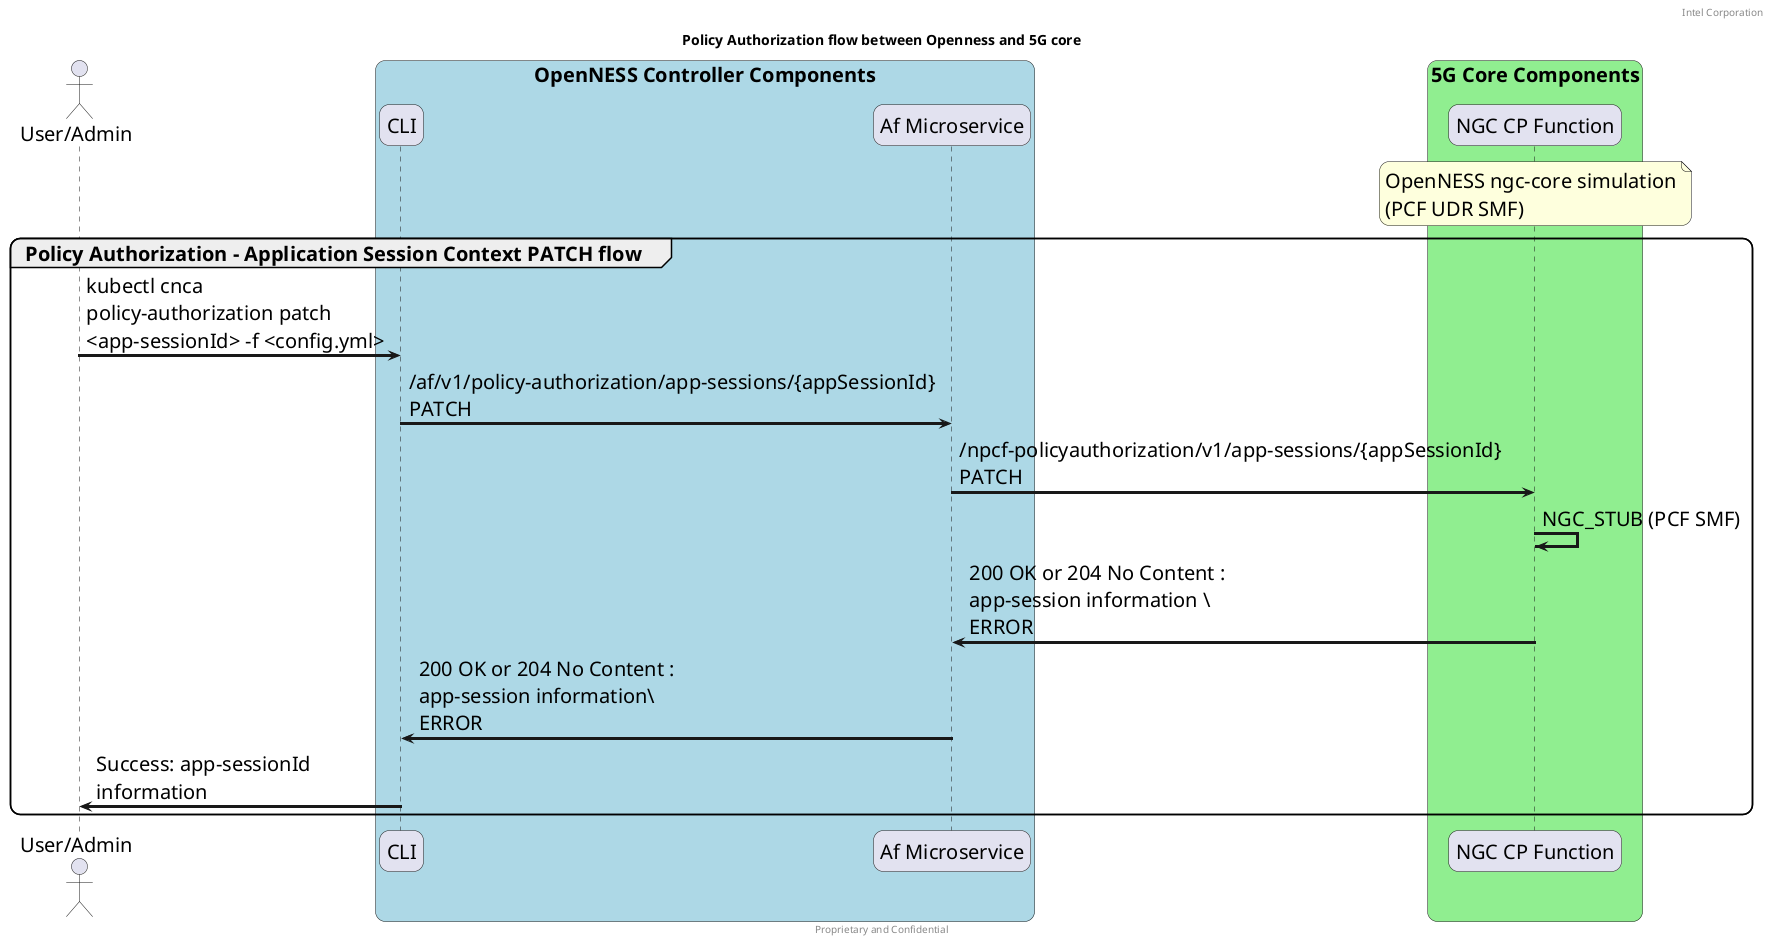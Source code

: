 @startuml
/' SPDX-License-Identifier: Apache-2.0
   Copyright (c) 2020 Intel Corporation
'/
skinparam monochrome false
skinparam roundcorner 20
skinparam defaultFontName "Intel Clear"
skinparam defaultFontSize 20
skinparam maxmessagesize 300
skinparam sequenceArrowThickness 3

header Intel Corporation
footer Proprietary and Confidential

title Policy Authorization flow between Openness and 5G core


actor "User/Admin" as user
participant "CLI" as CLI 
participant "Af Microservice" as AF 
participant "NGC CP Function" as 5GC

box "OpenNESS Controller Components" #LightBlue
	participant CLI
    participant AF
end box

box "5G Core Components" #LightGreen
    participant 5GC
    note over 5GC 
        OpenNESS ngc-core simulation
        (PCF UDR SMF)
    end note
end box

group Policy Authorization - Application Session Context PATCH flow
    user -> CLI : kubectl cnca policy-authorization patch <app-sessionId> -f <config.yml>
    CLI -> AF : /af/v1/policy-authorization/app-sessions/{appSessionId} PATCH
    AF -> 5GC : /npcf-policyauthorization/v1/app-sessions/{appSessionId} PATCH
    5GC -> 5GC : NGC_STUB (PCF SMF)

    5GC -> AF : 200 OK or 204 No Content : app-session information \ ERROR 
    AF -> CLI : 200 OK or 204 No Content : app-session information\ ERROR 
    CLI -> user : Success: app-sessionId information
end
@enduml